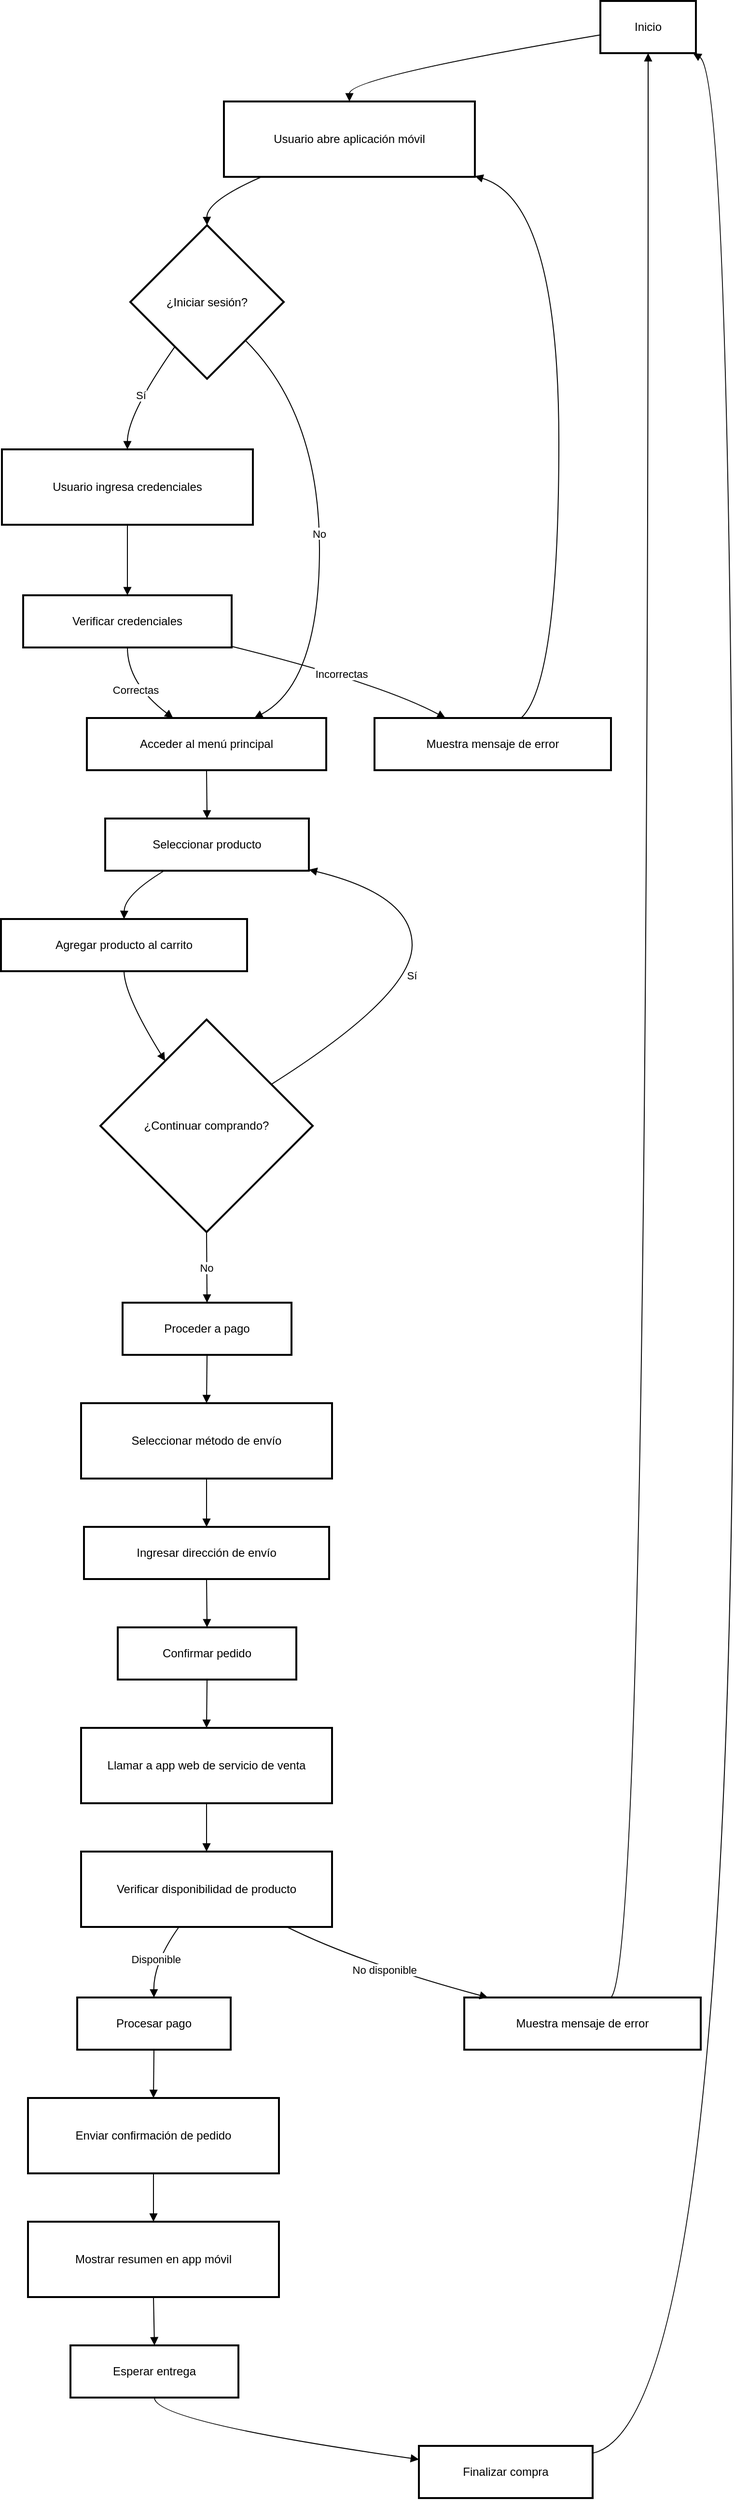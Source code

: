 <mxfile version="26.2.13">
  <diagram name="Página-1" id="RvVc13ZJWQcxC8lwMvwv">
    <mxGraphModel>
      <root>
        <mxCell id="0" />
        <mxCell id="1" parent="0" />
        <mxCell id="2" value="Inicio" style="whiteSpace=wrap;strokeWidth=2;" vertex="1" parent="1">
          <mxGeometry x="629" y="8" width="99" height="54" as="geometry" />
        </mxCell>
        <mxCell id="3" value="Usuario abre aplicación móvil" style="whiteSpace=wrap;strokeWidth=2;" vertex="1" parent="1">
          <mxGeometry x="239" y="112" width="260" height="78" as="geometry" />
        </mxCell>
        <mxCell id="4" value="¿Iniciar sesión?" style="rhombus;strokeWidth=2;whiteSpace=wrap;" vertex="1" parent="1">
          <mxGeometry x="142" y="240" width="159" height="159" as="geometry" />
        </mxCell>
        <mxCell id="5" value="Usuario ingresa credenciales" style="whiteSpace=wrap;strokeWidth=2;" vertex="1" parent="1">
          <mxGeometry x="9" y="472" width="260" height="78" as="geometry" />
        </mxCell>
        <mxCell id="6" value="Verificar credenciales" style="whiteSpace=wrap;strokeWidth=2;" vertex="1" parent="1">
          <mxGeometry x="31" y="623" width="216" height="54" as="geometry" />
        </mxCell>
        <mxCell id="7" value="Acceder al menú principal" style="whiteSpace=wrap;strokeWidth=2;" vertex="1" parent="1">
          <mxGeometry x="97" y="750" width="248" height="54" as="geometry" />
        </mxCell>
        <mxCell id="8" value="Muestra mensaje de error" style="whiteSpace=wrap;strokeWidth=2;" vertex="1" parent="1">
          <mxGeometry x="395" y="750" width="245" height="54" as="geometry" />
        </mxCell>
        <mxCell id="9" value="Seleccionar producto" style="whiteSpace=wrap;strokeWidth=2;" vertex="1" parent="1">
          <mxGeometry x="116" y="854" width="211" height="54" as="geometry" />
        </mxCell>
        <mxCell id="10" value="Agregar producto al carrito" style="whiteSpace=wrap;strokeWidth=2;" vertex="1" parent="1">
          <mxGeometry x="8" y="958" width="255" height="54" as="geometry" />
        </mxCell>
        <mxCell id="11" value="¿Continuar comprando?" style="rhombus;strokeWidth=2;whiteSpace=wrap;" vertex="1" parent="1">
          <mxGeometry x="111" y="1062" width="220" height="220" as="geometry" />
        </mxCell>
        <mxCell id="12" value="Proceder a pago" style="whiteSpace=wrap;strokeWidth=2;" vertex="1" parent="1">
          <mxGeometry x="134" y="1355" width="175" height="54" as="geometry" />
        </mxCell>
        <mxCell id="13" value="Seleccionar método de envío" style="whiteSpace=wrap;strokeWidth=2;" vertex="1" parent="1">
          <mxGeometry x="91" y="1459" width="260" height="78" as="geometry" />
        </mxCell>
        <mxCell id="14" value="Ingresar dirección de envío" style="whiteSpace=wrap;strokeWidth=2;" vertex="1" parent="1">
          <mxGeometry x="94" y="1587" width="254" height="54" as="geometry" />
        </mxCell>
        <mxCell id="15" value="Confirmar pedido" style="whiteSpace=wrap;strokeWidth=2;" vertex="1" parent="1">
          <mxGeometry x="129" y="1691" width="185" height="54" as="geometry" />
        </mxCell>
        <mxCell id="16" value="Llamar a app web de servicio de venta" style="whiteSpace=wrap;strokeWidth=2;" vertex="1" parent="1">
          <mxGeometry x="91" y="1795" width="260" height="78" as="geometry" />
        </mxCell>
        <mxCell id="17" value="Verificar disponibilidad de producto" style="whiteSpace=wrap;strokeWidth=2;" vertex="1" parent="1">
          <mxGeometry x="91" y="1923" width="260" height="78" as="geometry" />
        </mxCell>
        <mxCell id="18" value="Procesar pago" style="whiteSpace=wrap;strokeWidth=2;" vertex="1" parent="1">
          <mxGeometry x="87" y="2074" width="159" height="54" as="geometry" />
        </mxCell>
        <mxCell id="19" value="Muestra mensaje de error" style="whiteSpace=wrap;strokeWidth=2;" vertex="1" parent="1">
          <mxGeometry x="488" y="2074" width="245" height="54" as="geometry" />
        </mxCell>
        <mxCell id="20" value="Enviar confirmación de pedido" style="whiteSpace=wrap;strokeWidth=2;" vertex="1" parent="1">
          <mxGeometry x="36" y="2178" width="260" height="78" as="geometry" />
        </mxCell>
        <mxCell id="21" value="Mostrar resumen en app móvil" style="whiteSpace=wrap;strokeWidth=2;" vertex="1" parent="1">
          <mxGeometry x="36" y="2306" width="260" height="78" as="geometry" />
        </mxCell>
        <mxCell id="22" value="Esperar entrega" style="whiteSpace=wrap;strokeWidth=2;" vertex="1" parent="1">
          <mxGeometry x="80" y="2434" width="174" height="54" as="geometry" />
        </mxCell>
        <mxCell id="23" value="Finalizar compra" style="whiteSpace=wrap;strokeWidth=2;" vertex="1" parent="1">
          <mxGeometry x="441" y="2538" width="180" height="54" as="geometry" />
        </mxCell>
        <mxCell id="24" value="" style="curved=1;startArrow=none;endArrow=block;exitX=0;exitY=0.65;entryX=0.5;entryY=0;" edge="1" parent="1" source="2" target="3">
          <mxGeometry relative="1" as="geometry">
            <Array as="points">
              <mxPoint x="369" y="87" />
            </Array>
          </mxGeometry>
        </mxCell>
        <mxCell id="25" value="" style="curved=1;startArrow=none;endArrow=block;exitX=0.15;exitY=1;entryX=0.5;entryY=0;" edge="1" parent="1" source="3" target="4">
          <mxGeometry relative="1" as="geometry">
            <Array as="points">
              <mxPoint x="221" y="215" />
            </Array>
          </mxGeometry>
        </mxCell>
        <mxCell id="26" value="Sí" style="curved=1;startArrow=none;endArrow=block;exitX=0.14;exitY=1;entryX=0.5;entryY=0;" edge="1" parent="1" source="4" target="5">
          <mxGeometry relative="1" as="geometry">
            <Array as="points">
              <mxPoint x="139" y="436" />
            </Array>
          </mxGeometry>
        </mxCell>
        <mxCell id="27" value="" style="curved=1;startArrow=none;endArrow=block;exitX=0.5;exitY=1;entryX=0.5;entryY=0;" edge="1" parent="1" source="5" target="6">
          <mxGeometry relative="1" as="geometry">
            <Array as="points" />
          </mxGeometry>
        </mxCell>
        <mxCell id="28" value="Correctas" style="curved=1;startArrow=none;endArrow=block;exitX=0.5;exitY=1;entryX=0.36;entryY=0;" edge="1" parent="1" source="6" target="7">
          <mxGeometry relative="1" as="geometry">
            <Array as="points">
              <mxPoint x="139" y="714" />
            </Array>
          </mxGeometry>
        </mxCell>
        <mxCell id="29" value="Incorrectas" style="curved=1;startArrow=none;endArrow=block;exitX=1;exitY=0.98;entryX=0.3;entryY=0;" edge="1" parent="1" source="6" target="8">
          <mxGeometry relative="1" as="geometry">
            <Array as="points">
              <mxPoint x="401" y="714" />
            </Array>
          </mxGeometry>
        </mxCell>
        <mxCell id="30" value="" style="curved=1;startArrow=none;endArrow=block;exitX=0.62;exitY=0;entryX=1;entryY=0.99;" edge="1" parent="1" source="8" target="3">
          <mxGeometry relative="1" as="geometry">
            <Array as="points">
              <mxPoint x="586" y="714" />
              <mxPoint x="586" y="215" />
            </Array>
          </mxGeometry>
        </mxCell>
        <mxCell id="31" value="No" style="curved=1;startArrow=none;endArrow=block;exitX=1;exitY=1;entryX=0.7;entryY=0;" edge="1" parent="1" source="4" target="7">
          <mxGeometry relative="1" as="geometry">
            <Array as="points">
              <mxPoint x="338" y="436" />
              <mxPoint x="338" y="714" />
            </Array>
          </mxGeometry>
        </mxCell>
        <mxCell id="32" value="" style="curved=1;startArrow=none;endArrow=block;exitX=0.5;exitY=1;entryX=0.5;entryY=0;" edge="1" parent="1" source="7" target="9">
          <mxGeometry relative="1" as="geometry">
            <Array as="points" />
          </mxGeometry>
        </mxCell>
        <mxCell id="33" value="" style="curved=1;startArrow=none;endArrow=block;exitX=0.29;exitY=1;entryX=0.5;entryY=0;" edge="1" parent="1" source="9" target="10">
          <mxGeometry relative="1" as="geometry">
            <Array as="points">
              <mxPoint x="136" y="933" />
            </Array>
          </mxGeometry>
        </mxCell>
        <mxCell id="34" value="" style="curved=1;startArrow=none;endArrow=block;exitX=0.5;exitY=1;entryX=0.18;entryY=0;" edge="1" parent="1" source="10" target="11">
          <mxGeometry relative="1" as="geometry">
            <Array as="points">
              <mxPoint x="136" y="1037" />
            </Array>
          </mxGeometry>
        </mxCell>
        <mxCell id="35" value="Sí" style="curved=1;startArrow=none;endArrow=block;exitX=1;exitY=0.18;entryX=1;entryY=0.98;" edge="1" parent="1" source="11" target="9">
          <mxGeometry relative="1" as="geometry">
            <Array as="points">
              <mxPoint x="434" y="1037" />
              <mxPoint x="434" y="933" />
            </Array>
          </mxGeometry>
        </mxCell>
        <mxCell id="36" value="No" style="curved=1;startArrow=none;endArrow=block;exitX=0.5;exitY=1;entryX=0.5;entryY=0;" edge="1" parent="1" source="11" target="12">
          <mxGeometry relative="1" as="geometry">
            <Array as="points" />
          </mxGeometry>
        </mxCell>
        <mxCell id="37" value="" style="curved=1;startArrow=none;endArrow=block;exitX=0.5;exitY=1;entryX=0.5;entryY=0;" edge="1" parent="1" source="12" target="13">
          <mxGeometry relative="1" as="geometry">
            <Array as="points" />
          </mxGeometry>
        </mxCell>
        <mxCell id="38" value="" style="curved=1;startArrow=none;endArrow=block;exitX=0.5;exitY=1;entryX=0.5;entryY=0;" edge="1" parent="1" source="13" target="14">
          <mxGeometry relative="1" as="geometry">
            <Array as="points" />
          </mxGeometry>
        </mxCell>
        <mxCell id="39" value="" style="curved=1;startArrow=none;endArrow=block;exitX=0.5;exitY=1;entryX=0.5;entryY=0;" edge="1" parent="1" source="14" target="15">
          <mxGeometry relative="1" as="geometry">
            <Array as="points" />
          </mxGeometry>
        </mxCell>
        <mxCell id="40" value="" style="curved=1;startArrow=none;endArrow=block;exitX=0.5;exitY=1;entryX=0.5;entryY=0;" edge="1" parent="1" source="15" target="16">
          <mxGeometry relative="1" as="geometry">
            <Array as="points" />
          </mxGeometry>
        </mxCell>
        <mxCell id="41" value="" style="curved=1;startArrow=none;endArrow=block;exitX=0.5;exitY=1;entryX=0.5;entryY=0;" edge="1" parent="1" source="16" target="17">
          <mxGeometry relative="1" as="geometry">
            <Array as="points" />
          </mxGeometry>
        </mxCell>
        <mxCell id="42" value="Disponible" style="curved=1;startArrow=none;endArrow=block;exitX=0.39;exitY=1;entryX=0.5;entryY=0;" edge="1" parent="1" source="17" target="18">
          <mxGeometry relative="1" as="geometry">
            <Array as="points">
              <mxPoint x="166" y="2038" />
            </Array>
          </mxGeometry>
        </mxCell>
        <mxCell id="43" value="No disponible" style="curved=1;startArrow=none;endArrow=block;exitX=0.82;exitY=1;entryX=0.1;entryY=0;" edge="1" parent="1" source="17" target="19">
          <mxGeometry relative="1" as="geometry">
            <Array as="points">
              <mxPoint x="379" y="2038" />
            </Array>
          </mxGeometry>
        </mxCell>
        <mxCell id="44" value="" style="curved=1;startArrow=none;endArrow=block;exitX=0.62;exitY=0;entryX=0.5;entryY=1;" edge="1" parent="1" source="19" target="2">
          <mxGeometry relative="1" as="geometry">
            <Array as="points">
              <mxPoint x="679" y="2038" />
            </Array>
          </mxGeometry>
        </mxCell>
        <mxCell id="45" value="" style="curved=1;startArrow=none;endArrow=block;exitX=0.5;exitY=1;entryX=0.5;entryY=0;" edge="1" parent="1" source="18" target="20">
          <mxGeometry relative="1" as="geometry">
            <Array as="points" />
          </mxGeometry>
        </mxCell>
        <mxCell id="46" value="" style="curved=1;startArrow=none;endArrow=block;exitX=0.5;exitY=1;entryX=0.5;entryY=0;" edge="1" parent="1" source="20" target="21">
          <mxGeometry relative="1" as="geometry">
            <Array as="points" />
          </mxGeometry>
        </mxCell>
        <mxCell id="47" value="" style="curved=1;startArrow=none;endArrow=block;exitX=0.5;exitY=1;entryX=0.5;entryY=0;" edge="1" parent="1" source="21" target="22">
          <mxGeometry relative="1" as="geometry">
            <Array as="points" />
          </mxGeometry>
        </mxCell>
        <mxCell id="48" value="" style="curved=1;startArrow=none;endArrow=block;exitX=0.5;exitY=1;entryX=0;entryY=0.26;" edge="1" parent="1" source="22" target="23">
          <mxGeometry relative="1" as="geometry">
            <Array as="points">
              <mxPoint x="166" y="2513" />
            </Array>
          </mxGeometry>
        </mxCell>
        <mxCell id="49" value="" style="curved=1;startArrow=none;endArrow=block;exitX=1;exitY=0.14;entryX=0.97;entryY=1;" edge="1" parent="1" source="23" target="2">
          <mxGeometry relative="1" as="geometry">
            <Array as="points">
              <mxPoint x="767" y="2513" />
              <mxPoint x="767" y="87" />
            </Array>
          </mxGeometry>
        </mxCell>
      </root>
    </mxGraphModel>
  </diagram>
</mxfile>
